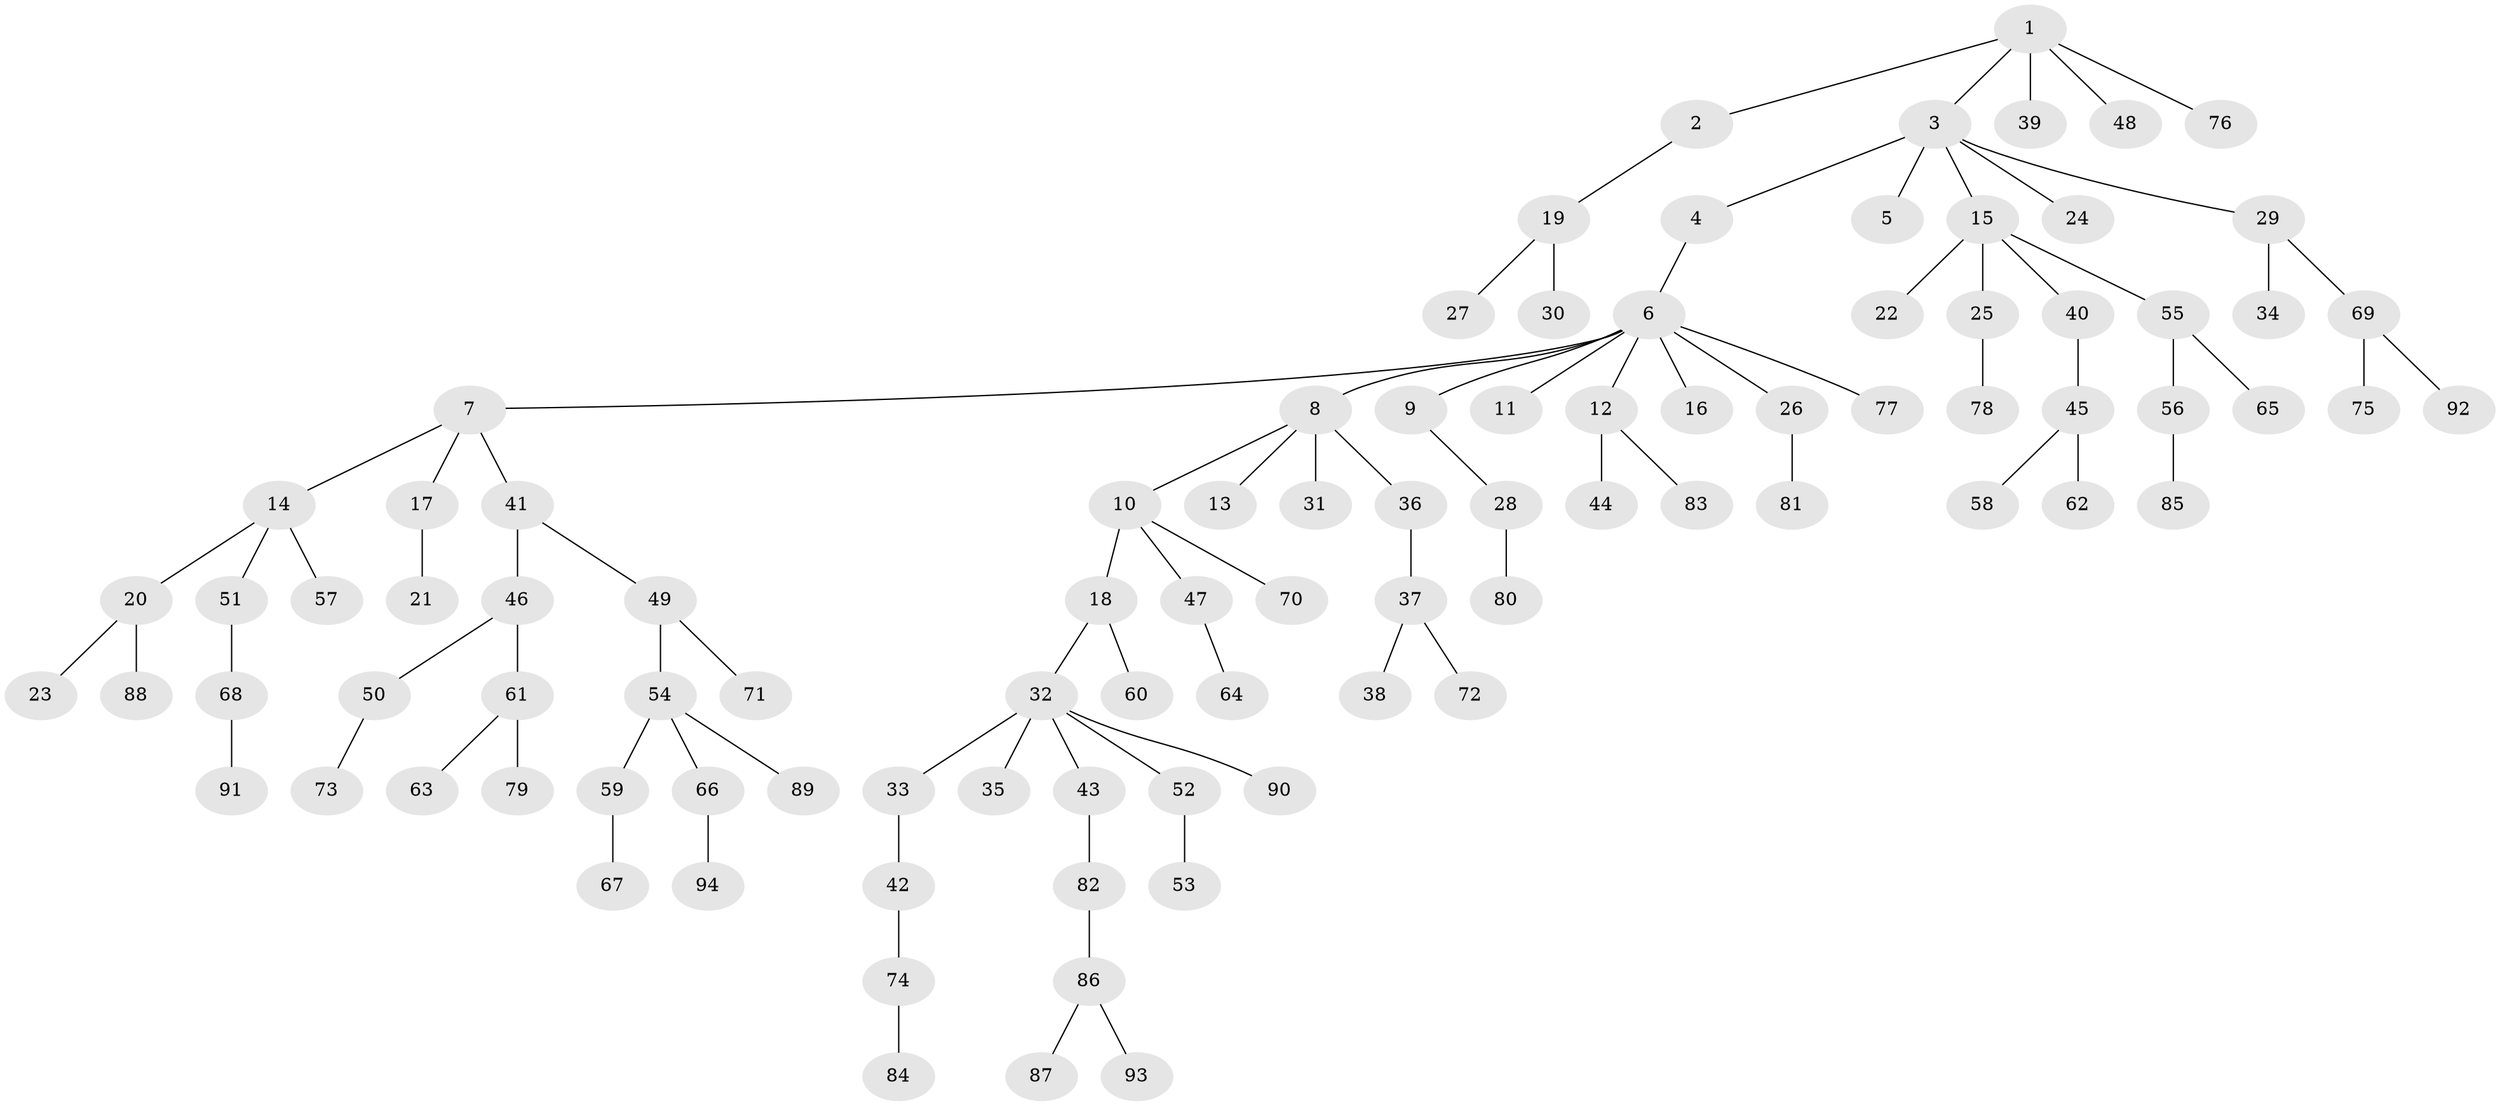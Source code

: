 // Generated by graph-tools (version 1.1) at 2025/11/02/27/25 16:11:28]
// undirected, 94 vertices, 93 edges
graph export_dot {
graph [start="1"]
  node [color=gray90,style=filled];
  1;
  2;
  3;
  4;
  5;
  6;
  7;
  8;
  9;
  10;
  11;
  12;
  13;
  14;
  15;
  16;
  17;
  18;
  19;
  20;
  21;
  22;
  23;
  24;
  25;
  26;
  27;
  28;
  29;
  30;
  31;
  32;
  33;
  34;
  35;
  36;
  37;
  38;
  39;
  40;
  41;
  42;
  43;
  44;
  45;
  46;
  47;
  48;
  49;
  50;
  51;
  52;
  53;
  54;
  55;
  56;
  57;
  58;
  59;
  60;
  61;
  62;
  63;
  64;
  65;
  66;
  67;
  68;
  69;
  70;
  71;
  72;
  73;
  74;
  75;
  76;
  77;
  78;
  79;
  80;
  81;
  82;
  83;
  84;
  85;
  86;
  87;
  88;
  89;
  90;
  91;
  92;
  93;
  94;
  1 -- 2;
  1 -- 3;
  1 -- 39;
  1 -- 48;
  1 -- 76;
  2 -- 19;
  3 -- 4;
  3 -- 5;
  3 -- 15;
  3 -- 24;
  3 -- 29;
  4 -- 6;
  6 -- 7;
  6 -- 8;
  6 -- 9;
  6 -- 11;
  6 -- 12;
  6 -- 16;
  6 -- 26;
  6 -- 77;
  7 -- 14;
  7 -- 17;
  7 -- 41;
  8 -- 10;
  8 -- 13;
  8 -- 31;
  8 -- 36;
  9 -- 28;
  10 -- 18;
  10 -- 47;
  10 -- 70;
  12 -- 44;
  12 -- 83;
  14 -- 20;
  14 -- 51;
  14 -- 57;
  15 -- 22;
  15 -- 25;
  15 -- 40;
  15 -- 55;
  17 -- 21;
  18 -- 32;
  18 -- 60;
  19 -- 27;
  19 -- 30;
  20 -- 23;
  20 -- 88;
  25 -- 78;
  26 -- 81;
  28 -- 80;
  29 -- 34;
  29 -- 69;
  32 -- 33;
  32 -- 35;
  32 -- 43;
  32 -- 52;
  32 -- 90;
  33 -- 42;
  36 -- 37;
  37 -- 38;
  37 -- 72;
  40 -- 45;
  41 -- 46;
  41 -- 49;
  42 -- 74;
  43 -- 82;
  45 -- 58;
  45 -- 62;
  46 -- 50;
  46 -- 61;
  47 -- 64;
  49 -- 54;
  49 -- 71;
  50 -- 73;
  51 -- 68;
  52 -- 53;
  54 -- 59;
  54 -- 66;
  54 -- 89;
  55 -- 56;
  55 -- 65;
  56 -- 85;
  59 -- 67;
  61 -- 63;
  61 -- 79;
  66 -- 94;
  68 -- 91;
  69 -- 75;
  69 -- 92;
  74 -- 84;
  82 -- 86;
  86 -- 87;
  86 -- 93;
}
